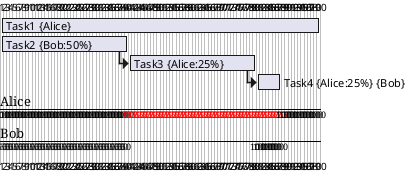 {
  "sha1": "zzlw3xyilm6el4yd0agf6wzua025d8",
  "insertion": {
    "when": "2024-11-08T10:07:54.463Z",
    "url": "https://github.com/plantuml/plantuml/issues/1973",
    "user": "The-Lum"
  }
}
@startgantt
projectscale monthly zoom 3

'Project starts the 2024/11/07 
[Task1] on {Alice} requires 100 days
[Task2] on {Bob:50%} requires 20 days
then [Task3] on {Alice:25%} requires 10 days
then [Task4] on {Alice:25%} {Bob} requires 10 days
@endgantt
